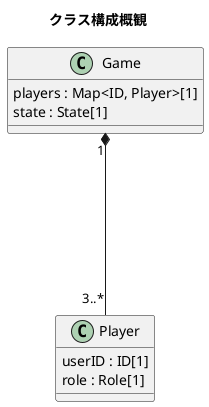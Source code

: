 @startuml
title クラス構成概観

class "Game" as Game {
    players : Map<ID, Player>[1]
    state : State[1]
}
class "Player" as Player {
    userID : ID[1]
    role : Role[1]
}

Game "1" *---- "3..*"Player

@enduml